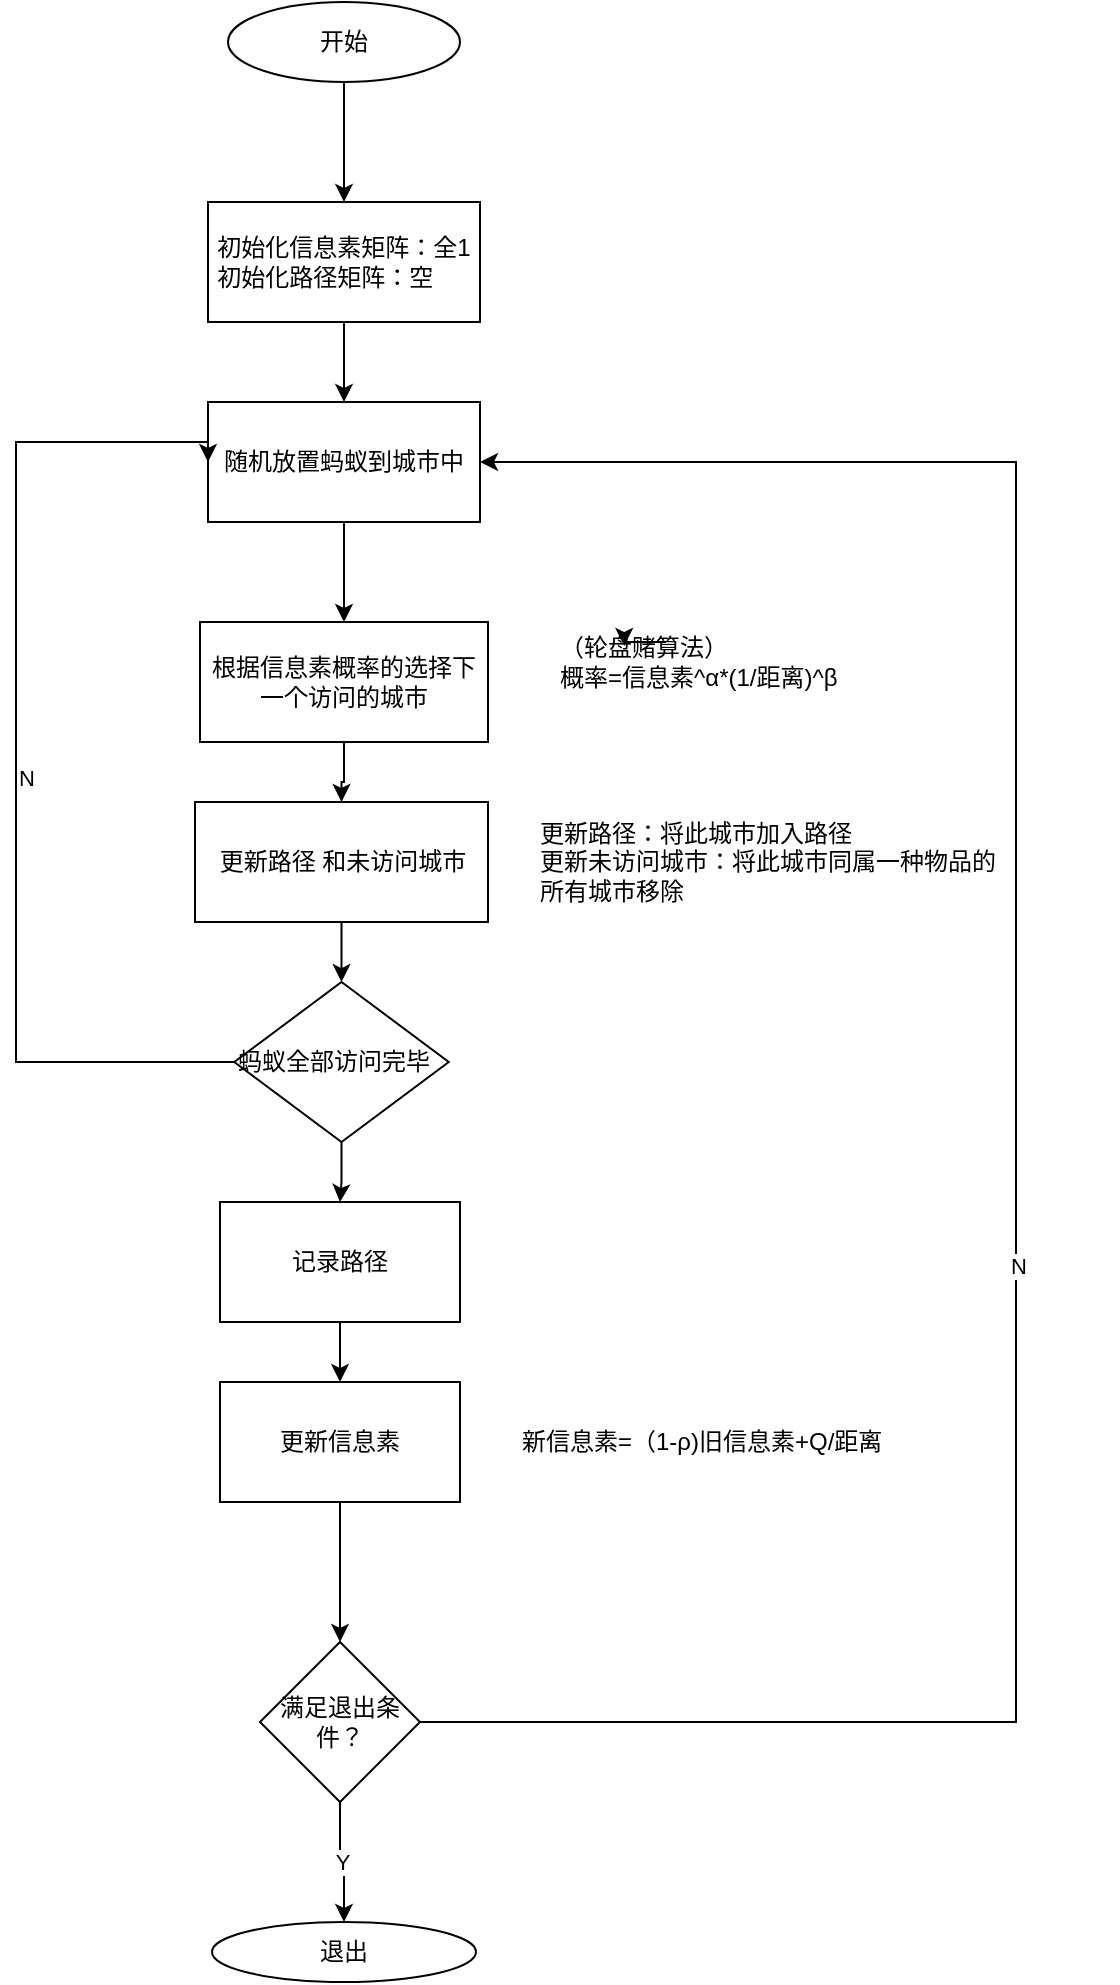 <mxfile version="13.10.0" type="embed">
    <diagram id="yet9DxHI53Wjcju0L2UT" name="第 1 页">
        <mxGraphModel dx="1783" dy="1150" grid="1" gridSize="10" guides="1" tooltips="1" connect="1" arrows="1" fold="1" page="1" pageScale="1" pageWidth="827" pageHeight="1169" math="0" shadow="0">
            <root>
                <mxCell id="0"/>
                <mxCell id="1" parent="0"/>
                <mxCell id="8" value="" style="edgeStyle=orthogonalEdgeStyle;rounded=0;orthogonalLoop=1;jettySize=auto;html=1;" edge="1" parent="1" source="2" target="7">
                    <mxGeometry relative="1" as="geometry"/>
                </mxCell>
                <mxCell id="2" value="开始" style="ellipse;whiteSpace=wrap;html=1;" vertex="1" parent="1">
                    <mxGeometry x="356" y="100" width="116" height="40" as="geometry"/>
                </mxCell>
                <mxCell id="6" value="" style="edgeStyle=orthogonalEdgeStyle;rounded=0;orthogonalLoop=1;jettySize=auto;html=1;" edge="1" parent="1" source="3" target="5">
                    <mxGeometry relative="1" as="geometry"/>
                </mxCell>
                <mxCell id="3" value="随机放置蚂蚁到城市中" style="whiteSpace=wrap;html=1;" vertex="1" parent="1">
                    <mxGeometry x="346" y="300" width="136" height="60" as="geometry"/>
                </mxCell>
                <mxCell id="12" value="" style="edgeStyle=orthogonalEdgeStyle;rounded=0;orthogonalLoop=1;jettySize=auto;html=1;" edge="1" parent="1" source="5" target="11">
                    <mxGeometry relative="1" as="geometry"/>
                </mxCell>
                <mxCell id="5" value="根据信息素概率的选择下一个访问的城市" style="whiteSpace=wrap;html=1;" vertex="1" parent="1">
                    <mxGeometry x="342" y="410" width="144" height="60" as="geometry"/>
                </mxCell>
                <mxCell id="9" style="edgeStyle=orthogonalEdgeStyle;rounded=0;orthogonalLoop=1;jettySize=auto;html=1;" edge="1" parent="1" source="7" target="3">
                    <mxGeometry relative="1" as="geometry"/>
                </mxCell>
                <mxCell id="7" value="初始化信息素矩阵：全1&lt;br&gt;&lt;div style=&quot;text-align: left&quot;&gt;&lt;span&gt;初始化路径矩阵：空&lt;/span&gt;&lt;/div&gt;" style="whiteSpace=wrap;html=1;" vertex="1" parent="1">
                    <mxGeometry x="346" y="200" width="136" height="60" as="geometry"/>
                </mxCell>
                <mxCell id="10" value="（轮盘赌算法）&lt;br&gt;概率=信息素^α*(1/距离)^β&amp;nbsp;&amp;nbsp;&lt;br&gt;" style="text;html=1;strokeColor=none;fillColor=none;align=left;verticalAlign=middle;whiteSpace=wrap;rounded=0;" vertex="1" parent="1">
                    <mxGeometry x="520" y="420" width="220" height="20" as="geometry"/>
                </mxCell>
                <mxCell id="14" value="" style="edgeStyle=orthogonalEdgeStyle;rounded=0;orthogonalLoop=1;jettySize=auto;html=1;" edge="1" parent="1" source="11" target="13">
                    <mxGeometry relative="1" as="geometry"/>
                </mxCell>
                <mxCell id="11" value="更新路径&amp;nbsp;和未访问城市" style="whiteSpace=wrap;html=1;align=center;" vertex="1" parent="1">
                    <mxGeometry x="339.5" y="500" width="146.5" height="60" as="geometry"/>
                </mxCell>
                <mxCell id="17" style="edgeStyle=orthogonalEdgeStyle;rounded=0;orthogonalLoop=1;jettySize=auto;html=1;entryX=0;entryY=0.5;entryDx=0;entryDy=0;" edge="1" parent="1" source="13" target="3">
                    <mxGeometry relative="1" as="geometry">
                        <Array as="points">
                            <mxPoint x="250" y="630"/>
                            <mxPoint x="250" y="320"/>
                            <mxPoint x="346" y="320"/>
                        </Array>
                    </mxGeometry>
                </mxCell>
                <mxCell id="18" value="N" style="edgeLabel;html=1;align=center;verticalAlign=middle;resizable=0;points=[];" vertex="1" connectable="0" parent="17">
                    <mxGeometry x="-0.044" y="-5" relative="1" as="geometry">
                        <mxPoint as="offset"/>
                    </mxGeometry>
                </mxCell>
                <mxCell id="20" value="" style="edgeStyle=orthogonalEdgeStyle;rounded=0;orthogonalLoop=1;jettySize=auto;html=1;" edge="1" parent="1" source="13" target="19">
                    <mxGeometry relative="1" as="geometry"/>
                </mxCell>
                <mxCell id="13" value="蚂蚁全部访问完毕" style="rhombus;whiteSpace=wrap;html=1;align=left;" vertex="1" parent="1">
                    <mxGeometry x="359.13" y="590" width="107.25" height="80" as="geometry"/>
                </mxCell>
                <mxCell id="15" value="&lt;span&gt;更新路径：将此城市加入路径&lt;br&gt;更新未访问城市：将此城市同属一种物品的所有城市移除&lt;/span&gt;" style="text;html=1;strokeColor=none;fillColor=none;align=left;verticalAlign=middle;whiteSpace=wrap;rounded=0;" vertex="1" parent="1">
                    <mxGeometry x="510" y="520" width="240" height="20" as="geometry"/>
                </mxCell>
                <mxCell id="16" style="edgeStyle=orthogonalEdgeStyle;rounded=0;orthogonalLoop=1;jettySize=auto;html=1;exitX=0.25;exitY=0;exitDx=0;exitDy=0;entryX=0.155;entryY=0.1;entryDx=0;entryDy=0;entryPerimeter=0;" edge="1" parent="1" source="10" target="10">
                    <mxGeometry relative="1" as="geometry"/>
                </mxCell>
                <mxCell id="22" value="" style="edgeStyle=orthogonalEdgeStyle;rounded=0;orthogonalLoop=1;jettySize=auto;html=1;" edge="1" parent="1" source="19" target="21">
                    <mxGeometry relative="1" as="geometry"/>
                </mxCell>
                <mxCell id="19" value="记录路径" style="whiteSpace=wrap;html=1;align=center;" vertex="1" parent="1">
                    <mxGeometry x="351.995" y="700" width="120" height="60" as="geometry"/>
                </mxCell>
                <mxCell id="25" value="" style="edgeStyle=orthogonalEdgeStyle;rounded=0;orthogonalLoop=1;jettySize=auto;html=1;" edge="1" parent="1" source="21" target="24">
                    <mxGeometry relative="1" as="geometry"/>
                </mxCell>
                <mxCell id="21" value="更新信息素" style="whiteSpace=wrap;html=1;" vertex="1" parent="1">
                    <mxGeometry x="351.995" y="790" width="120" height="60" as="geometry"/>
                </mxCell>
                <mxCell id="23" value="新信息素=（1-ρ)旧信息素+Q/距离" style="text;html=1;strokeColor=none;fillColor=none;align=left;verticalAlign=middle;whiteSpace=wrap;rounded=0;" vertex="1" parent="1">
                    <mxGeometry x="501" y="810" width="300" height="20" as="geometry"/>
                </mxCell>
                <mxCell id="27" value="Y" style="edgeStyle=orthogonalEdgeStyle;rounded=0;orthogonalLoop=1;jettySize=auto;html=1;" edge="1" parent="1" source="24" target="26">
                    <mxGeometry relative="1" as="geometry"/>
                </mxCell>
                <mxCell id="28" style="edgeStyle=orthogonalEdgeStyle;rounded=0;orthogonalLoop=1;jettySize=auto;html=1;entryX=1;entryY=0.5;entryDx=0;entryDy=0;" edge="1" parent="1" source="24" target="3">
                    <mxGeometry relative="1" as="geometry">
                        <Array as="points">
                            <mxPoint x="750" y="960"/>
                            <mxPoint x="750" y="330"/>
                        </Array>
                    </mxGeometry>
                </mxCell>
                <mxCell id="29" value="N" style="edgeLabel;html=1;align=center;verticalAlign=middle;resizable=0;points=[];" vertex="1" connectable="0" parent="28">
                    <mxGeometry x="-0.12" y="-1" relative="1" as="geometry">
                        <mxPoint as="offset"/>
                    </mxGeometry>
                </mxCell>
                <mxCell id="24" value="满足退出条件？" style="rhombus;whiteSpace=wrap;html=1;" vertex="1" parent="1">
                    <mxGeometry x="371.995" y="920" width="80" height="80" as="geometry"/>
                </mxCell>
                <mxCell id="26" value="退出" style="ellipse;whiteSpace=wrap;html=1;" vertex="1" parent="1">
                    <mxGeometry x="347.99" y="1060" width="132.01" height="30" as="geometry"/>
                </mxCell>
            </root>
        </mxGraphModel>
    </diagram>
</mxfile>
